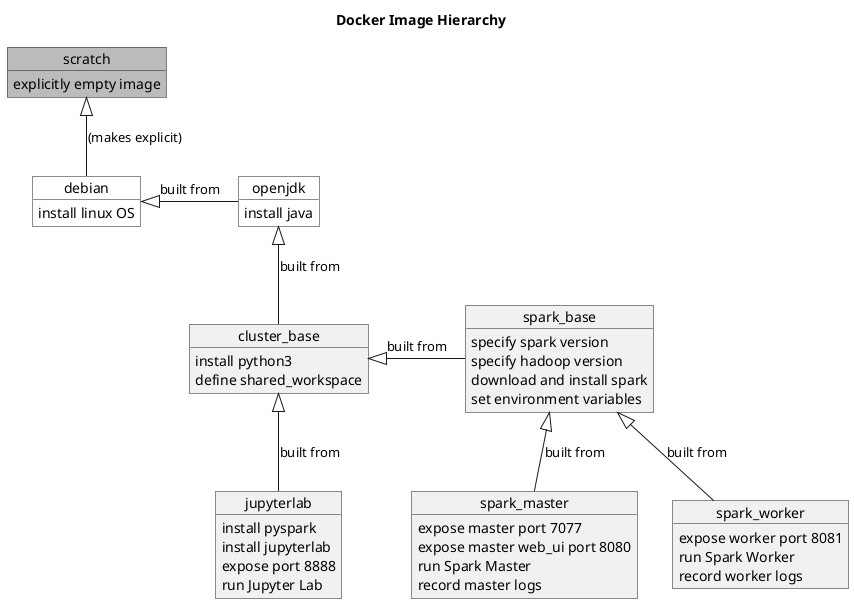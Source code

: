 @startuml
title: Docker Image Hierarchy

object scratch #bbb {
explicitly empty image
}
object debian #fff {
install linux OS
}
object openjdk #fff {
install java
}
object cluster_base {
install python3
define shared_workspace
}
object jupyterlab {
install pyspark
install jupyterlab
expose port 8888
run Jupyter Lab
}
object spark_base {
specify spark version
specify hadoop version
download and install spark
set environment variables
}
object spark_master {
expose master port 7077
expose master web_ui port 8080
run Spark Master
record master logs
}
object spark_worker {
expose worker port 8081
run Spark Worker
record worker logs
}

scratch <|-- debian : (makes explicit)
debian <|- openjdk : built from
openjdk <|-- cluster_base : built from
cluster_base <|- spark_base : built from
cluster_base <|-- jupyterlab : built from
spark_base <|-- spark_master : built from
spark_base <|-- spark_worker : built from


@enduml

